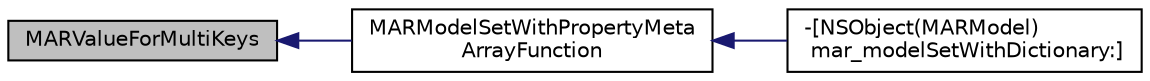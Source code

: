 digraph "MARValueForMultiKeys"
{
  edge [fontname="Helvetica",fontsize="10",labelfontname="Helvetica",labelfontsize="10"];
  node [fontname="Helvetica",fontsize="10",shape=record];
  rankdir="LR";
  Node83 [label="MARValueForMultiKeys",height=0.2,width=0.4,color="black", fillcolor="grey75", style="filled", fontcolor="black"];
  Node83 -> Node84 [dir="back",color="midnightblue",fontsize="10",style="solid",fontname="Helvetica"];
  Node84 [label="MARModelSetWithPropertyMeta\lArrayFunction",height=0.2,width=0.4,color="black", fillcolor="white", style="filled",URL="$_n_s_object_09_m_a_r_model_8m.html#a086d3419ee2e9e415e43451e119ef0c2"];
  Node84 -> Node85 [dir="back",color="midnightblue",fontsize="10",style="solid",fontname="Helvetica"];
  Node85 [label="-[NSObject(MARModel)\l mar_modelSetWithDictionary:]",height=0.2,width=0.4,color="black", fillcolor="white", style="filled",URL="$category_n_s_object_07_m_a_r_model_08.html#ab4b927a12df81c4900b640ef2e3284b5"];
}

